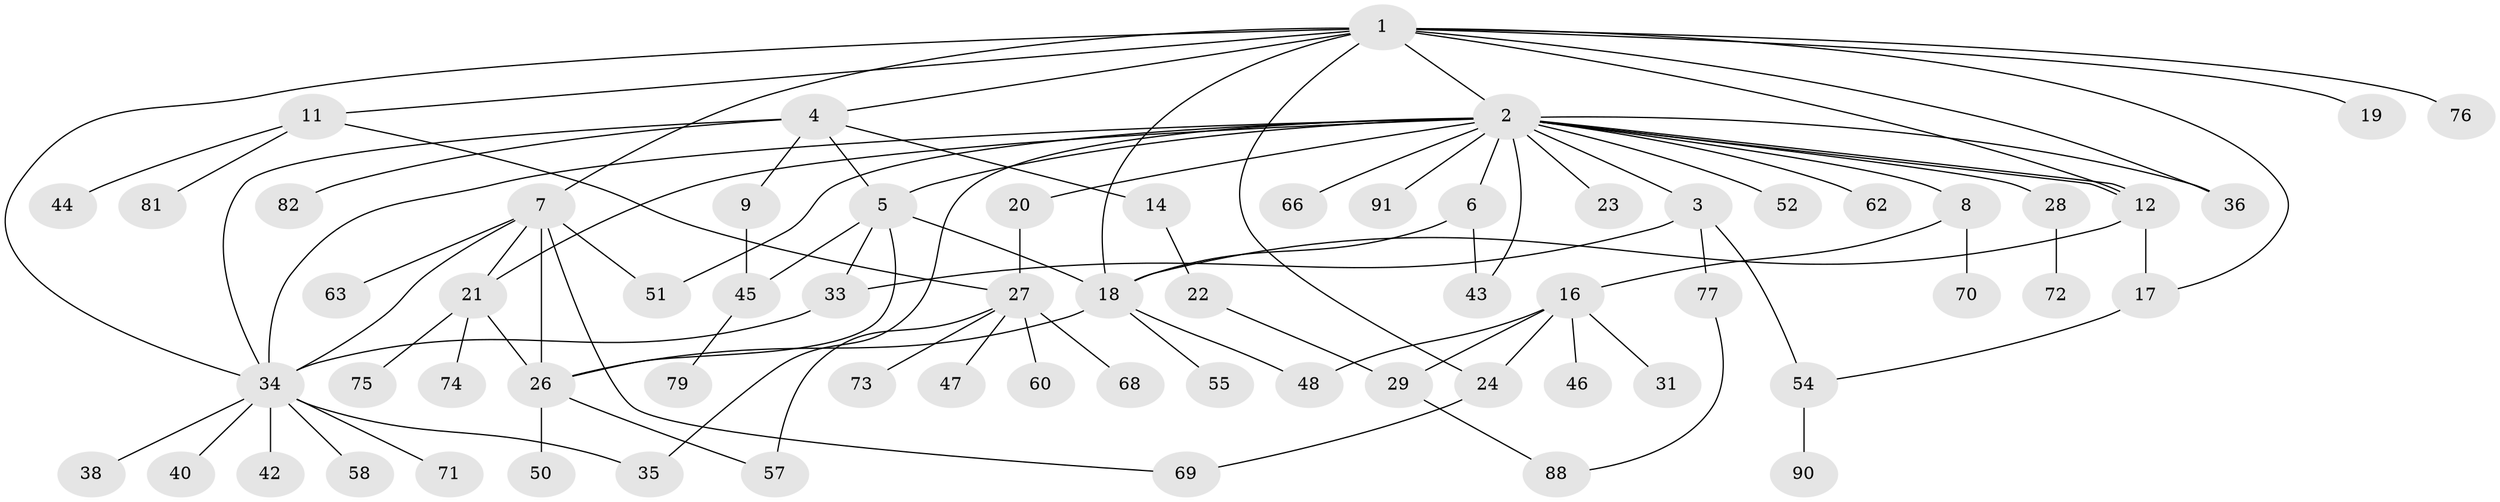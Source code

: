 // original degree distribution, {11: 0.010869565217391304, 21: 0.010869565217391304, 4: 0.08695652173913043, 6: 0.021739130434782608, 3: 0.14130434782608695, 2: 0.1956521739130435, 5: 0.043478260869565216, 1: 0.45652173913043476, 7: 0.010869565217391304, 8: 0.010869565217391304, 12: 0.010869565217391304}
// Generated by graph-tools (version 1.1) at 2025/41/03/06/25 10:41:50]
// undirected, 66 vertices, 94 edges
graph export_dot {
graph [start="1"]
  node [color=gray90,style=filled];
  1 [super="+10"];
  2 [super="+59"];
  3 [super="+56"];
  4 [super="+89"];
  5 [super="+25"];
  6 [super="+13"];
  7 [super="+49"];
  8 [super="+53"];
  9;
  11 [super="+80"];
  12 [super="+15"];
  14 [super="+85"];
  16 [super="+30"];
  17;
  18 [super="+37"];
  19;
  20;
  21 [super="+39"];
  22 [super="+32"];
  23;
  24 [super="+41"];
  26 [super="+87"];
  27 [super="+92"];
  28 [super="+65"];
  29;
  31;
  33 [super="+61"];
  34 [super="+67"];
  35;
  36;
  38 [super="+78"];
  40;
  42;
  43;
  44;
  45;
  46;
  47;
  48 [super="+64"];
  50;
  51 [super="+83"];
  52;
  54;
  55 [super="+84"];
  57 [super="+86"];
  58;
  60;
  62;
  63;
  66;
  68;
  69;
  70;
  71;
  72;
  73;
  74;
  75;
  76;
  77;
  79;
  81;
  82;
  88;
  90;
  91;
  1 -- 2;
  1 -- 4;
  1 -- 7;
  1 -- 17;
  1 -- 18;
  1 -- 19;
  1 -- 24;
  1 -- 34;
  1 -- 36;
  1 -- 76;
  1 -- 11;
  1 -- 12;
  2 -- 3;
  2 -- 6;
  2 -- 8;
  2 -- 12;
  2 -- 12;
  2 -- 20;
  2 -- 21;
  2 -- 23;
  2 -- 28;
  2 -- 34;
  2 -- 35;
  2 -- 36;
  2 -- 43;
  2 -- 51;
  2 -- 52;
  2 -- 62;
  2 -- 66;
  2 -- 91;
  2 -- 5;
  3 -- 33;
  3 -- 77;
  3 -- 54;
  4 -- 5;
  4 -- 9;
  4 -- 14;
  4 -- 82;
  4 -- 34;
  5 -- 45;
  5 -- 33;
  5 -- 18;
  5 -- 26;
  6 -- 43;
  6 -- 18;
  7 -- 26;
  7 -- 34;
  7 -- 51;
  7 -- 69;
  7 -- 63;
  7 -- 21;
  8 -- 16;
  8 -- 70;
  9 -- 45;
  11 -- 27;
  11 -- 44;
  11 -- 81;
  12 -- 17;
  12 -- 18;
  14 -- 22;
  16 -- 24;
  16 -- 46;
  16 -- 48;
  16 -- 29;
  16 -- 31;
  17 -- 54;
  18 -- 48;
  18 -- 55;
  18 -- 26;
  20 -- 27;
  21 -- 74;
  21 -- 26;
  21 -- 75;
  22 -- 29;
  24 -- 69;
  26 -- 50;
  26 -- 57;
  27 -- 47;
  27 -- 57;
  27 -- 60;
  27 -- 68;
  27 -- 73;
  28 -- 72;
  29 -- 88;
  33 -- 34;
  34 -- 35;
  34 -- 38;
  34 -- 40;
  34 -- 42;
  34 -- 58;
  34 -- 71;
  45 -- 79;
  54 -- 90;
  77 -- 88;
}
